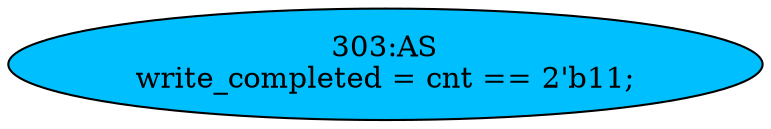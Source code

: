 strict digraph "" {
	node [label="\N"];
	"303:AS"	 [ast="<pyverilog.vparser.ast.Assign object at 0x7f79abcb9ad0>",
		def_var="['write_completed']",
		fillcolor=deepskyblue,
		label="303:AS
write_completed = cnt == 2'b11;",
		statements="[]",
		style=filled,
		typ=Assign,
		use_var="['cnt']"];
}
